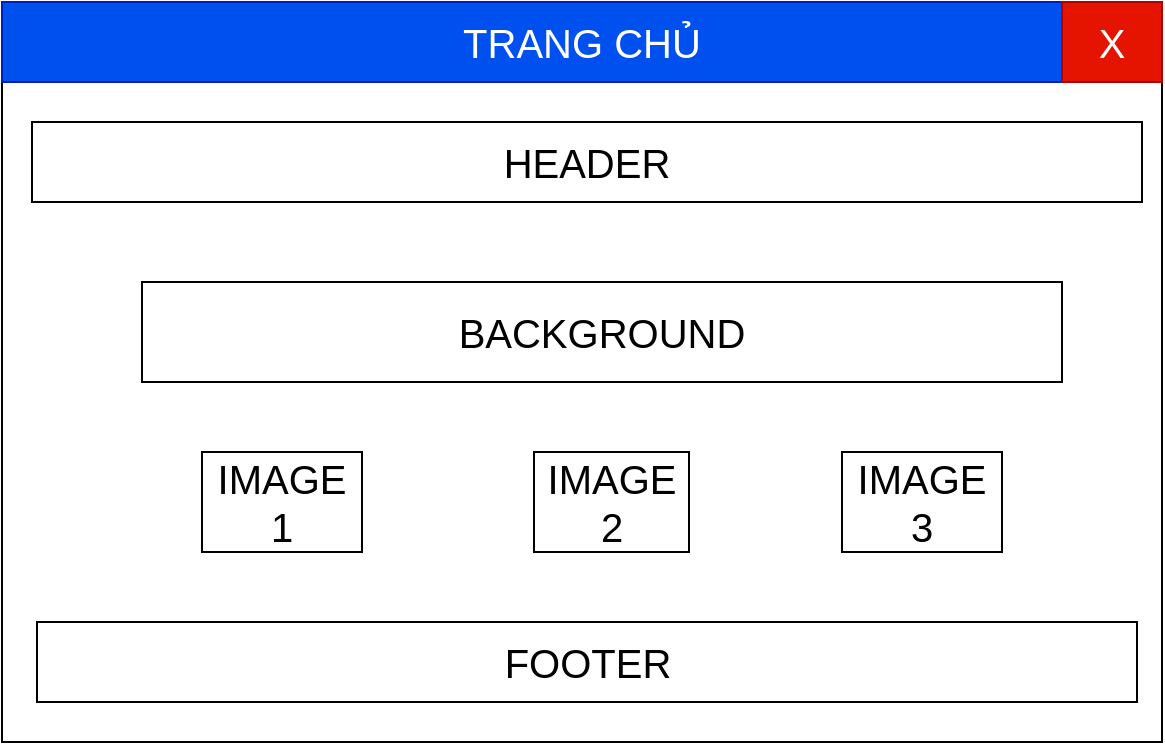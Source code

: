 <mxfile version="21.4.0" type="device">
  <diagram name="Page-1" id="-rwXF4MAfiNaSpwIAwEC">
    <mxGraphModel dx="1036" dy="606" grid="1" gridSize="10" guides="1" tooltips="1" connect="1" arrows="1" fold="1" page="1" pageScale="1" pageWidth="850" pageHeight="1100" math="0" shadow="0">
      <root>
        <mxCell id="0" />
        <mxCell id="1" parent="0" />
        <mxCell id="t7Syc1HBtovZZM5KA6Ib-1" value="" style="rounded=0;whiteSpace=wrap;html=1;fillColor=none;fontSize=20;fontStyle=0" parent="1" vertex="1">
          <mxGeometry x="120" y="80" width="580" height="330" as="geometry" />
        </mxCell>
        <mxCell id="t7Syc1HBtovZZM5KA6Ib-2" value="HEADER" style="rounded=0;whiteSpace=wrap;html=1;fontSize=20;fontStyle=0" parent="1" vertex="1">
          <mxGeometry x="135" y="100" width="555" height="40" as="geometry" />
        </mxCell>
        <mxCell id="t7Syc1HBtovZZM5KA6Ib-10" value="FOOTER" style="rounded=0;whiteSpace=wrap;html=1;fontSize=20;fontStyle=0" parent="1" vertex="1">
          <mxGeometry x="137.5" y="350" width="550" height="40" as="geometry" />
        </mxCell>
        <mxCell id="t7Syc1HBtovZZM5KA6Ib-11" value="TRANG CHỦ" style="rounded=0;whiteSpace=wrap;html=1;fillColor=#0050ef;fontColor=#ffffff;strokeColor=#001DBC;fontSize=20;fontStyle=0" parent="1" vertex="1">
          <mxGeometry x="120" y="40" width="580" height="40" as="geometry" />
        </mxCell>
        <mxCell id="t7Syc1HBtovZZM5KA6Ib-12" value="X" style="rounded=0;whiteSpace=wrap;html=1;fillColor=#e51400;fontColor=#ffffff;strokeColor=#B20000;fontSize=20;fontStyle=0" parent="1" vertex="1">
          <mxGeometry x="650" y="40" width="50" height="40" as="geometry" />
        </mxCell>
        <mxCell id="t7Syc1HBtovZZM5KA6Ib-13" value="BACKGROUND" style="rounded=0;whiteSpace=wrap;html=1;fontSize=20;fontStyle=0" parent="1" vertex="1">
          <mxGeometry x="190" y="180" width="460" height="50" as="geometry" />
        </mxCell>
        <mxCell id="t7Syc1HBtovZZM5KA6Ib-19" value="IMAGE 1" style="rounded=0;whiteSpace=wrap;html=1;fontSize=20;fontStyle=0" parent="1" vertex="1">
          <mxGeometry x="220" y="265" width="80" height="50" as="geometry" />
        </mxCell>
        <mxCell id="t7Syc1HBtovZZM5KA6Ib-20" value="IMAGE 3" style="rounded=0;whiteSpace=wrap;html=1;fontSize=20;fontStyle=0" parent="1" vertex="1">
          <mxGeometry x="540" y="265" width="80" height="50" as="geometry" />
        </mxCell>
        <mxCell id="t7Syc1HBtovZZM5KA6Ib-21" value="IMAGE 2" style="rounded=0;whiteSpace=wrap;html=1;fontSize=20;fontStyle=0" parent="1" vertex="1">
          <mxGeometry x="386" y="265" width="77.5" height="50" as="geometry" />
        </mxCell>
      </root>
    </mxGraphModel>
  </diagram>
</mxfile>
